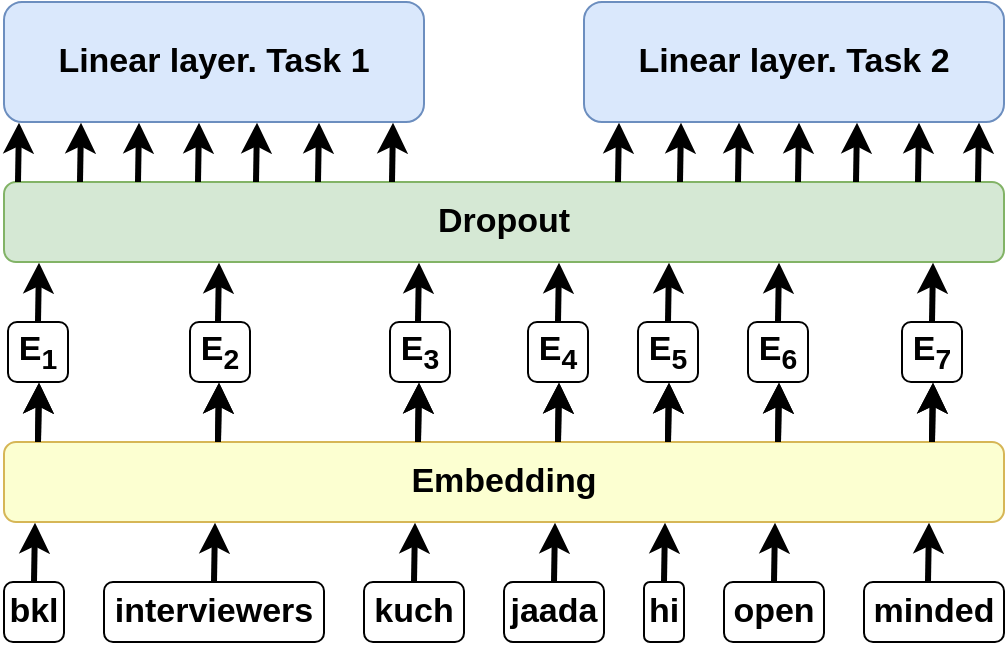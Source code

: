 <mxfile version="12.9.3" type="device"><diagram id="yielR_FpfdMIO3BrA8yl" name="Page-1"><mxGraphModel dx="599" dy="358" grid="1" gridSize="10" guides="1" tooltips="1" connect="1" arrows="1" fold="1" page="1" pageScale="1" pageWidth="850" pageHeight="1100" math="0" shadow="0"><root><mxCell id="0"/><mxCell id="1" parent="0"/><mxCell id="032_ko7PN_CiU_0_jUoL-1" value="&lt;font style=&quot;font-size: 17px;&quot;&gt;&lt;span style=&quot;font-size: 17px;&quot;&gt;bkl&lt;/span&gt;&lt;/font&gt;" style="rounded=1;whiteSpace=wrap;html=1;fontSize=17;fontStyle=1" vertex="1" parent="1"><mxGeometry x="80" y="340" width="30" height="30" as="geometry"/></mxCell><mxCell id="032_ko7PN_CiU_0_jUoL-2" value="interviewers" style="rounded=1;whiteSpace=wrap;html=1;fontSize=17;fontStyle=1" vertex="1" parent="1"><mxGeometry x="130" y="340" width="110" height="30" as="geometry"/></mxCell><mxCell id="032_ko7PN_CiU_0_jUoL-3" value="minded" style="rounded=1;whiteSpace=wrap;html=1;fontSize=17;fontStyle=1" vertex="1" parent="1"><mxGeometry x="510" y="340" width="70" height="30" as="geometry"/></mxCell><mxCell id="032_ko7PN_CiU_0_jUoL-4" value="open" style="rounded=1;whiteSpace=wrap;html=1;fontSize=17;fontStyle=1" vertex="1" parent="1"><mxGeometry x="440" y="340" width="50" height="30" as="geometry"/></mxCell><mxCell id="032_ko7PN_CiU_0_jUoL-5" value="hi" style="rounded=1;whiteSpace=wrap;html=1;fontSize=17;fontStyle=1" vertex="1" parent="1"><mxGeometry x="400" y="340" width="20" height="30" as="geometry"/></mxCell><mxCell id="032_ko7PN_CiU_0_jUoL-6" value="jaada" style="rounded=1;whiteSpace=wrap;html=1;fontSize=17;fontStyle=1" vertex="1" parent="1"><mxGeometry x="330" y="340" width="50" height="30" as="geometry"/></mxCell><mxCell id="032_ko7PN_CiU_0_jUoL-7" value="kuch" style="rounded=1;whiteSpace=wrap;html=1;fontSize=17;fontStyle=1" vertex="1" parent="1"><mxGeometry x="260" y="340" width="50" height="30" as="geometry"/></mxCell><mxCell id="032_ko7PN_CiU_0_jUoL-12" value="&lt;b&gt;Embedding&lt;/b&gt;" style="rounded=1;whiteSpace=wrap;html=1;fontSize=17;fillColor=#FCFFD1;strokeColor=#d6b656;" vertex="1" parent="1"><mxGeometry x="80" y="270" width="500" height="40" as="geometry"/></mxCell><mxCell id="032_ko7PN_CiU_0_jUoL-16" value="" style="endArrow=classic;html=1;fontSize=17;entryX=0.031;entryY=1.008;entryDx=0;entryDy=0;entryPerimeter=0;exitX=0.5;exitY=0;exitDx=0;exitDy=0;strokeWidth=3;" edge="1" parent="1" source="032_ko7PN_CiU_0_jUoL-1" target="032_ko7PN_CiU_0_jUoL-12"><mxGeometry width="50" height="50" relative="1" as="geometry"><mxPoint x="180" y="390" as="sourcePoint"/><mxPoint x="230" y="340" as="targetPoint"/><Array as="points"/></mxGeometry></mxCell><mxCell id="032_ko7PN_CiU_0_jUoL-17" value="" style="endArrow=classic;html=1;fontSize=17;entryX=0.031;entryY=1.008;entryDx=0;entryDy=0;entryPerimeter=0;exitX=0.5;exitY=0;exitDx=0;exitDy=0;strokeWidth=3;" edge="1" parent="1"><mxGeometry width="50" height="50" relative="1" as="geometry"><mxPoint x="185" y="340" as="sourcePoint"/><mxPoint x="185.5" y="310.32" as="targetPoint"/><Array as="points"/></mxGeometry></mxCell><mxCell id="032_ko7PN_CiU_0_jUoL-24" value="" style="endArrow=classic;html=1;fontSize=17;entryX=0.031;entryY=1.008;entryDx=0;entryDy=0;entryPerimeter=0;exitX=0.5;exitY=0;exitDx=0;exitDy=0;strokeWidth=3;" edge="1" parent="1"><mxGeometry width="50" height="50" relative="1" as="geometry"><mxPoint x="285" y="340" as="sourcePoint"/><mxPoint x="285.5" y="310.32" as="targetPoint"/><Array as="points"/></mxGeometry></mxCell><mxCell id="032_ko7PN_CiU_0_jUoL-25" value="" style="endArrow=classic;html=1;fontSize=17;entryX=0.031;entryY=1.008;entryDx=0;entryDy=0;entryPerimeter=0;exitX=0.5;exitY=0;exitDx=0;exitDy=0;strokeWidth=3;" edge="1" parent="1"><mxGeometry width="50" height="50" relative="1" as="geometry"><mxPoint x="355" y="340" as="sourcePoint"/><mxPoint x="355.5" y="310.32" as="targetPoint"/><Array as="points"/></mxGeometry></mxCell><mxCell id="032_ko7PN_CiU_0_jUoL-26" value="" style="endArrow=classic;html=1;fontSize=17;entryX=0.031;entryY=1.008;entryDx=0;entryDy=0;entryPerimeter=0;exitX=0.5;exitY=0;exitDx=0;exitDy=0;strokeWidth=3;" edge="1" parent="1"><mxGeometry width="50" height="50" relative="1" as="geometry"><mxPoint x="410" y="340" as="sourcePoint"/><mxPoint x="410.5" y="310.32" as="targetPoint"/><Array as="points"/></mxGeometry></mxCell><mxCell id="032_ko7PN_CiU_0_jUoL-27" value="" style="endArrow=classic;html=1;fontSize=17;entryX=0.031;entryY=1.008;entryDx=0;entryDy=0;entryPerimeter=0;exitX=0.5;exitY=0;exitDx=0;exitDy=0;strokeWidth=3;" edge="1" parent="1"><mxGeometry width="50" height="50" relative="1" as="geometry"><mxPoint x="465" y="340" as="sourcePoint"/><mxPoint x="465.5" y="310.32" as="targetPoint"/><Array as="points"/></mxGeometry></mxCell><mxCell id="032_ko7PN_CiU_0_jUoL-28" value="" style="endArrow=classic;html=1;fontSize=17;entryX=0.031;entryY=1.008;entryDx=0;entryDy=0;entryPerimeter=0;exitX=0.5;exitY=0;exitDx=0;exitDy=0;strokeWidth=3;" edge="1" parent="1"><mxGeometry width="50" height="50" relative="1" as="geometry"><mxPoint x="542" y="340" as="sourcePoint"/><mxPoint x="542.5" y="310.32" as="targetPoint"/><Array as="points"/></mxGeometry></mxCell><mxCell id="032_ko7PN_CiU_0_jUoL-29" value="" style="endArrow=classic;html=1;fontSize=17;entryX=0.031;entryY=1.008;entryDx=0;entryDy=0;entryPerimeter=0;exitX=0.5;exitY=0;exitDx=0;exitDy=0;strokeWidth=3;" edge="1" parent="1"><mxGeometry width="50" height="50" relative="1" as="geometry"><mxPoint x="97" y="270" as="sourcePoint"/><mxPoint x="97.5" y="240.32" as="targetPoint"/><Array as="points"/></mxGeometry></mxCell><mxCell id="032_ko7PN_CiU_0_jUoL-30" value="" style="endArrow=classic;html=1;fontSize=17;entryX=0.031;entryY=1.008;entryDx=0;entryDy=0;entryPerimeter=0;exitX=0.5;exitY=0;exitDx=0;exitDy=0;strokeWidth=3;" edge="1" parent="1"><mxGeometry width="50" height="50" relative="1" as="geometry"><mxPoint x="187" y="270" as="sourcePoint"/><mxPoint x="187.5" y="240.32" as="targetPoint"/><Array as="points"/></mxGeometry></mxCell><mxCell id="032_ko7PN_CiU_0_jUoL-31" value="" style="endArrow=classic;html=1;fontSize=17;entryX=0.031;entryY=1.008;entryDx=0;entryDy=0;entryPerimeter=0;exitX=0.5;exitY=0;exitDx=0;exitDy=0;strokeWidth=3;" edge="1" parent="1"><mxGeometry width="50" height="50" relative="1" as="geometry"><mxPoint x="287" y="270" as="sourcePoint"/><mxPoint x="287.5" y="240.32" as="targetPoint"/><Array as="points"/></mxGeometry></mxCell><mxCell id="032_ko7PN_CiU_0_jUoL-32" value="" style="endArrow=classic;html=1;fontSize=17;entryX=0.031;entryY=1.008;entryDx=0;entryDy=0;entryPerimeter=0;exitX=0.5;exitY=0;exitDx=0;exitDy=0;strokeWidth=3;" edge="1" parent="1"><mxGeometry width="50" height="50" relative="1" as="geometry"><mxPoint x="357" y="270" as="sourcePoint"/><mxPoint x="357.5" y="240.32" as="targetPoint"/><Array as="points"/></mxGeometry></mxCell><mxCell id="032_ko7PN_CiU_0_jUoL-33" value="" style="endArrow=classic;html=1;fontSize=17;entryX=0.031;entryY=1.008;entryDx=0;entryDy=0;entryPerimeter=0;exitX=0.5;exitY=0;exitDx=0;exitDy=0;strokeWidth=3;" edge="1" parent="1"><mxGeometry width="50" height="50" relative="1" as="geometry"><mxPoint x="412" y="270" as="sourcePoint"/><mxPoint x="412.5" y="240.32" as="targetPoint"/><Array as="points"/></mxGeometry></mxCell><mxCell id="032_ko7PN_CiU_0_jUoL-34" value="" style="endArrow=classic;html=1;fontSize=17;entryX=0.031;entryY=1.008;entryDx=0;entryDy=0;entryPerimeter=0;exitX=0.5;exitY=0;exitDx=0;exitDy=0;strokeWidth=3;" edge="1" parent="1"><mxGeometry width="50" height="50" relative="1" as="geometry"><mxPoint x="467" y="270" as="sourcePoint"/><mxPoint x="467.5" y="240.32" as="targetPoint"/><Array as="points"/></mxGeometry></mxCell><mxCell id="032_ko7PN_CiU_0_jUoL-35" value="" style="endArrow=classic;html=1;fontSize=17;entryX=0.031;entryY=1.008;entryDx=0;entryDy=0;entryPerimeter=0;exitX=0.5;exitY=0;exitDx=0;exitDy=0;strokeWidth=3;" edge="1" parent="1"><mxGeometry width="50" height="50" relative="1" as="geometry"><mxPoint x="544" y="270" as="sourcePoint"/><mxPoint x="544.5" y="240.32" as="targetPoint"/><Array as="points"/></mxGeometry></mxCell><mxCell id="032_ko7PN_CiU_0_jUoL-36" value="E&lt;sub&gt;1&lt;/sub&gt;" style="rounded=1;whiteSpace=wrap;html=1;fontSize=17;fontStyle=1" vertex="1" parent="1"><mxGeometry x="82" y="210" width="30" height="30" as="geometry"/></mxCell><mxCell id="032_ko7PN_CiU_0_jUoL-37" value="E&lt;sub&gt;2&lt;/sub&gt;" style="rounded=1;whiteSpace=wrap;html=1;fontSize=17;fontStyle=1" vertex="1" parent="1"><mxGeometry x="173" y="210" width="30" height="30" as="geometry"/></mxCell><mxCell id="032_ko7PN_CiU_0_jUoL-38" value="E&lt;sub&gt;7&lt;/sub&gt;" style="rounded=1;whiteSpace=wrap;html=1;fontSize=17;fontStyle=1" vertex="1" parent="1"><mxGeometry x="529" y="210" width="30" height="30" as="geometry"/></mxCell><mxCell id="032_ko7PN_CiU_0_jUoL-39" value="E&lt;sub&gt;6&lt;/sub&gt;" style="rounded=1;whiteSpace=wrap;html=1;fontSize=17;fontStyle=1" vertex="1" parent="1"><mxGeometry x="452" y="210" width="30" height="30" as="geometry"/></mxCell><mxCell id="032_ko7PN_CiU_0_jUoL-40" value="E&lt;sub&gt;5&lt;/sub&gt;" style="rounded=1;whiteSpace=wrap;html=1;fontSize=17;fontStyle=1" vertex="1" parent="1"><mxGeometry x="397" y="210" width="30" height="30" as="geometry"/></mxCell><mxCell id="032_ko7PN_CiU_0_jUoL-41" value="E&lt;sub&gt;4&lt;/sub&gt;" style="rounded=1;whiteSpace=wrap;html=1;fontSize=17;fontStyle=1" vertex="1" parent="1"><mxGeometry x="342" y="210" width="30" height="30" as="geometry"/></mxCell><mxCell id="032_ko7PN_CiU_0_jUoL-42" value="E&lt;sub&gt;3&lt;/sub&gt;" style="rounded=1;whiteSpace=wrap;html=1;fontSize=17;fontStyle=1" vertex="1" parent="1"><mxGeometry x="273" y="210" width="30" height="30" as="geometry"/></mxCell><mxCell id="032_ko7PN_CiU_0_jUoL-44" value="Linear layer. Task 1" style="rounded=1;whiteSpace=wrap;html=1;fillColor=#dae8fc;fontSize=17;strokeColor=#6c8ebf;fontStyle=1" vertex="1" parent="1"><mxGeometry x="80" y="50" width="210" height="60" as="geometry"/></mxCell><mxCell id="032_ko7PN_CiU_0_jUoL-45" value="&lt;b&gt;Linear layer. Task 2&lt;br&gt;&lt;/b&gt;" style="rounded=1;whiteSpace=wrap;html=1;fillColor=#dae8fc;fontSize=17;strokeColor=#6c8ebf;" vertex="1" parent="1"><mxGeometry x="370" y="50" width="210" height="60" as="geometry"/></mxCell><mxCell id="032_ko7PN_CiU_0_jUoL-55" value="&lt;b&gt;Dropout&lt;/b&gt;" style="rounded=1;whiteSpace=wrap;html=1;fontSize=17;fillColor=#d5e8d4;strokeColor=#82b366;" vertex="1" parent="1"><mxGeometry x="80" y="140" width="500" height="40" as="geometry"/></mxCell><mxCell id="032_ko7PN_CiU_0_jUoL-57" value="" style="endArrow=classic;html=1;fontSize=17;entryX=0.031;entryY=1.008;entryDx=0;entryDy=0;entryPerimeter=0;exitX=0.5;exitY=0;exitDx=0;exitDy=0;strokeWidth=3;" edge="1" parent="1"><mxGeometry width="50" height="50" relative="1" as="geometry"><mxPoint x="97" y="270" as="sourcePoint"/><mxPoint x="97.5" y="240.32" as="targetPoint"/><Array as="points"/></mxGeometry></mxCell><mxCell id="032_ko7PN_CiU_0_jUoL-58" value="" style="endArrow=classic;html=1;fontSize=17;entryX=0.031;entryY=1.008;entryDx=0;entryDy=0;entryPerimeter=0;exitX=0.5;exitY=0;exitDx=0;exitDy=0;strokeWidth=3;" edge="1" parent="1"><mxGeometry width="50" height="50" relative="1" as="geometry"><mxPoint x="187" y="270" as="sourcePoint"/><mxPoint x="187.5" y="240.32" as="targetPoint"/><Array as="points"/></mxGeometry></mxCell><mxCell id="032_ko7PN_CiU_0_jUoL-59" value="" style="endArrow=classic;html=1;fontSize=17;entryX=0.031;entryY=1.008;entryDx=0;entryDy=0;entryPerimeter=0;exitX=0.5;exitY=0;exitDx=0;exitDy=0;strokeWidth=3;" edge="1" parent="1"><mxGeometry width="50" height="50" relative="1" as="geometry"><mxPoint x="287.0" y="270" as="sourcePoint"/><mxPoint x="287.5" y="240.32" as="targetPoint"/><Array as="points"/></mxGeometry></mxCell><mxCell id="032_ko7PN_CiU_0_jUoL-60" value="" style="endArrow=classic;html=1;fontSize=17;entryX=0.031;entryY=1.008;entryDx=0;entryDy=0;entryPerimeter=0;exitX=0.5;exitY=0;exitDx=0;exitDy=0;strokeWidth=3;" edge="1" parent="1"><mxGeometry width="50" height="50" relative="1" as="geometry"><mxPoint x="357.0" y="270" as="sourcePoint"/><mxPoint x="357.5" y="240.32" as="targetPoint"/><Array as="points"/></mxGeometry></mxCell><mxCell id="032_ko7PN_CiU_0_jUoL-61" value="" style="endArrow=classic;html=1;fontSize=17;entryX=0.031;entryY=1.008;entryDx=0;entryDy=0;entryPerimeter=0;exitX=0.5;exitY=0;exitDx=0;exitDy=0;strokeWidth=3;" edge="1" parent="1"><mxGeometry width="50" height="50" relative="1" as="geometry"><mxPoint x="412.0" y="270" as="sourcePoint"/><mxPoint x="412.5" y="240.32" as="targetPoint"/><Array as="points"/></mxGeometry></mxCell><mxCell id="032_ko7PN_CiU_0_jUoL-62" value="" style="endArrow=classic;html=1;fontSize=17;entryX=0.031;entryY=1.008;entryDx=0;entryDy=0;entryPerimeter=0;exitX=0.5;exitY=0;exitDx=0;exitDy=0;strokeWidth=3;" edge="1" parent="1"><mxGeometry width="50" height="50" relative="1" as="geometry"><mxPoint x="467" y="270" as="sourcePoint"/><mxPoint x="467.5" y="240.32" as="targetPoint"/><Array as="points"/></mxGeometry></mxCell><mxCell id="032_ko7PN_CiU_0_jUoL-63" value="" style="endArrow=classic;html=1;fontSize=17;entryX=0.031;entryY=1.008;entryDx=0;entryDy=0;entryPerimeter=0;exitX=0.5;exitY=0;exitDx=0;exitDy=0;strokeWidth=3;" edge="1" parent="1"><mxGeometry width="50" height="50" relative="1" as="geometry"><mxPoint x="544" y="270" as="sourcePoint"/><mxPoint x="544.5" y="240.32" as="targetPoint"/><Array as="points"/></mxGeometry></mxCell><mxCell id="032_ko7PN_CiU_0_jUoL-64" value="" style="endArrow=classic;html=1;fontSize=17;entryX=0.031;entryY=1.008;entryDx=0;entryDy=0;entryPerimeter=0;exitX=0.5;exitY=0;exitDx=0;exitDy=0;strokeWidth=3;" edge="1" parent="1"><mxGeometry width="50" height="50" relative="1" as="geometry"><mxPoint x="97" y="210" as="sourcePoint"/><mxPoint x="97.5" y="180.32" as="targetPoint"/><Array as="points"/></mxGeometry></mxCell><mxCell id="032_ko7PN_CiU_0_jUoL-65" value="" style="endArrow=classic;html=1;fontSize=17;entryX=0.031;entryY=1.008;entryDx=0;entryDy=0;entryPerimeter=0;exitX=0.5;exitY=0;exitDx=0;exitDy=0;strokeWidth=3;" edge="1" parent="1"><mxGeometry width="50" height="50" relative="1" as="geometry"><mxPoint x="187" y="210" as="sourcePoint"/><mxPoint x="187.5" y="180.32" as="targetPoint"/><Array as="points"/></mxGeometry></mxCell><mxCell id="032_ko7PN_CiU_0_jUoL-66" value="" style="endArrow=classic;html=1;fontSize=17;entryX=0.031;entryY=1.008;entryDx=0;entryDy=0;entryPerimeter=0;exitX=0.5;exitY=0;exitDx=0;exitDy=0;strokeWidth=3;" edge="1" parent="1"><mxGeometry width="50" height="50" relative="1" as="geometry"><mxPoint x="287.0" y="210" as="sourcePoint"/><mxPoint x="287.5" y="180.32" as="targetPoint"/><Array as="points"/></mxGeometry></mxCell><mxCell id="032_ko7PN_CiU_0_jUoL-67" value="" style="endArrow=classic;html=1;fontSize=17;entryX=0.031;entryY=1.008;entryDx=0;entryDy=0;entryPerimeter=0;exitX=0.5;exitY=0;exitDx=0;exitDy=0;strokeWidth=3;" edge="1" parent="1"><mxGeometry width="50" height="50" relative="1" as="geometry"><mxPoint x="357.0" y="210" as="sourcePoint"/><mxPoint x="357.5" y="180.32" as="targetPoint"/><Array as="points"/></mxGeometry></mxCell><mxCell id="032_ko7PN_CiU_0_jUoL-68" value="" style="endArrow=classic;html=1;fontSize=17;entryX=0.031;entryY=1.008;entryDx=0;entryDy=0;entryPerimeter=0;exitX=0.5;exitY=0;exitDx=0;exitDy=0;strokeWidth=3;" edge="1" parent="1"><mxGeometry width="50" height="50" relative="1" as="geometry"><mxPoint x="412.0" y="210" as="sourcePoint"/><mxPoint x="412.5" y="180.32" as="targetPoint"/><Array as="points"/></mxGeometry></mxCell><mxCell id="032_ko7PN_CiU_0_jUoL-69" value="" style="endArrow=classic;html=1;fontSize=17;entryX=0.031;entryY=1.008;entryDx=0;entryDy=0;entryPerimeter=0;exitX=0.5;exitY=0;exitDx=0;exitDy=0;strokeWidth=3;" edge="1" parent="1"><mxGeometry width="50" height="50" relative="1" as="geometry"><mxPoint x="467" y="210" as="sourcePoint"/><mxPoint x="467.5" y="180.32" as="targetPoint"/><Array as="points"/></mxGeometry></mxCell><mxCell id="032_ko7PN_CiU_0_jUoL-70" value="" style="endArrow=classic;html=1;fontSize=17;entryX=0.031;entryY=1.008;entryDx=0;entryDy=0;entryPerimeter=0;exitX=0.5;exitY=0;exitDx=0;exitDy=0;strokeWidth=3;" edge="1" parent="1"><mxGeometry width="50" height="50" relative="1" as="geometry"><mxPoint x="544" y="210" as="sourcePoint"/><mxPoint x="544.5" y="180.32" as="targetPoint"/><Array as="points"/></mxGeometry></mxCell><mxCell id="032_ko7PN_CiU_0_jUoL-72" value="" style="endArrow=classic;html=1;fontSize=17;entryX=0.031;entryY=1.008;entryDx=0;entryDy=0;entryPerimeter=0;exitX=0.5;exitY=0;exitDx=0;exitDy=0;strokeWidth=3;" edge="1" parent="1"><mxGeometry width="50" height="50" relative="1" as="geometry"><mxPoint x="87" y="140" as="sourcePoint"/><mxPoint x="87.5" y="110.32" as="targetPoint"/><Array as="points"/></mxGeometry></mxCell><mxCell id="032_ko7PN_CiU_0_jUoL-73" value="" style="endArrow=classic;html=1;fontSize=17;entryX=0.031;entryY=1.008;entryDx=0;entryDy=0;entryPerimeter=0;exitX=0.5;exitY=0;exitDx=0;exitDy=0;strokeWidth=3;" edge="1" parent="1"><mxGeometry width="50" height="50" relative="1" as="geometry"><mxPoint x="118" y="140" as="sourcePoint"/><mxPoint x="118.5" y="110.32" as="targetPoint"/><Array as="points"/></mxGeometry></mxCell><mxCell id="032_ko7PN_CiU_0_jUoL-74" value="" style="endArrow=classic;html=1;fontSize=17;entryX=0.031;entryY=1.008;entryDx=0;entryDy=0;entryPerimeter=0;exitX=0.5;exitY=0;exitDx=0;exitDy=0;strokeWidth=3;" edge="1" parent="1"><mxGeometry width="50" height="50" relative="1" as="geometry"><mxPoint x="147.0" y="140" as="sourcePoint"/><mxPoint x="147.5" y="110.32" as="targetPoint"/><Array as="points"/></mxGeometry></mxCell><mxCell id="032_ko7PN_CiU_0_jUoL-75" value="" style="endArrow=classic;html=1;fontSize=17;entryX=0.031;entryY=1.008;entryDx=0;entryDy=0;entryPerimeter=0;exitX=0.5;exitY=0;exitDx=0;exitDy=0;strokeWidth=3;" edge="1" parent="1"><mxGeometry width="50" height="50" relative="1" as="geometry"><mxPoint x="177.0" y="140" as="sourcePoint"/><mxPoint x="177.5" y="110.32" as="targetPoint"/><Array as="points"/></mxGeometry></mxCell><mxCell id="032_ko7PN_CiU_0_jUoL-76" value="" style="endArrow=classic;html=1;fontSize=17;entryX=0.031;entryY=1.008;entryDx=0;entryDy=0;entryPerimeter=0;exitX=0.5;exitY=0;exitDx=0;exitDy=0;strokeWidth=3;" edge="1" parent="1"><mxGeometry width="50" height="50" relative="1" as="geometry"><mxPoint x="206.0" y="140" as="sourcePoint"/><mxPoint x="206.5" y="110.32" as="targetPoint"/><Array as="points"/></mxGeometry></mxCell><mxCell id="032_ko7PN_CiU_0_jUoL-77" value="" style="endArrow=classic;html=1;fontSize=17;entryX=0.031;entryY=1.008;entryDx=0;entryDy=0;entryPerimeter=0;exitX=0.5;exitY=0;exitDx=0;exitDy=0;strokeWidth=3;" edge="1" parent="1"><mxGeometry width="50" height="50" relative="1" as="geometry"><mxPoint x="237" y="140" as="sourcePoint"/><mxPoint x="237.5" y="110.32" as="targetPoint"/><Array as="points"/></mxGeometry></mxCell><mxCell id="032_ko7PN_CiU_0_jUoL-78" value="" style="endArrow=classic;html=1;fontSize=17;entryX=0.031;entryY=1.008;entryDx=0;entryDy=0;entryPerimeter=0;exitX=0.5;exitY=0;exitDx=0;exitDy=0;strokeWidth=3;" edge="1" parent="1"><mxGeometry width="50" height="50" relative="1" as="geometry"><mxPoint x="274" y="140" as="sourcePoint"/><mxPoint x="274.5" y="110.32" as="targetPoint"/><Array as="points"/></mxGeometry></mxCell><mxCell id="032_ko7PN_CiU_0_jUoL-79" value="" style="endArrow=classic;html=1;fontSize=17;entryX=0.031;entryY=1.008;entryDx=0;entryDy=0;entryPerimeter=0;exitX=0.5;exitY=0;exitDx=0;exitDy=0;strokeWidth=3;" edge="1" parent="1"><mxGeometry width="50" height="50" relative="1" as="geometry"><mxPoint x="387" y="140.0" as="sourcePoint"/><mxPoint x="387.5" y="110.32" as="targetPoint"/><Array as="points"/></mxGeometry></mxCell><mxCell id="032_ko7PN_CiU_0_jUoL-80" value="" style="endArrow=classic;html=1;fontSize=17;entryX=0.031;entryY=1.008;entryDx=0;entryDy=0;entryPerimeter=0;exitX=0.5;exitY=0;exitDx=0;exitDy=0;strokeWidth=3;" edge="1" parent="1"><mxGeometry width="50" height="50" relative="1" as="geometry"><mxPoint x="418.0" y="140.0" as="sourcePoint"/><mxPoint x="418.5" y="110.32" as="targetPoint"/><Array as="points"/></mxGeometry></mxCell><mxCell id="032_ko7PN_CiU_0_jUoL-81" value="" style="endArrow=classic;html=1;fontSize=17;entryX=0.031;entryY=1.008;entryDx=0;entryDy=0;entryPerimeter=0;exitX=0.5;exitY=0;exitDx=0;exitDy=0;strokeWidth=3;" edge="1" parent="1"><mxGeometry width="50" height="50" relative="1" as="geometry"><mxPoint x="447" y="140.0" as="sourcePoint"/><mxPoint x="447.5" y="110.32" as="targetPoint"/><Array as="points"/></mxGeometry></mxCell><mxCell id="032_ko7PN_CiU_0_jUoL-82" value="" style="endArrow=classic;html=1;fontSize=17;entryX=0.031;entryY=1.008;entryDx=0;entryDy=0;entryPerimeter=0;exitX=0.5;exitY=0;exitDx=0;exitDy=0;strokeWidth=3;" edge="1" parent="1"><mxGeometry width="50" height="50" relative="1" as="geometry"><mxPoint x="477" y="140.0" as="sourcePoint"/><mxPoint x="477.5" y="110.32" as="targetPoint"/><Array as="points"/></mxGeometry></mxCell><mxCell id="032_ko7PN_CiU_0_jUoL-83" value="" style="endArrow=classic;html=1;fontSize=17;entryX=0.031;entryY=1.008;entryDx=0;entryDy=0;entryPerimeter=0;exitX=0.5;exitY=0;exitDx=0;exitDy=0;strokeWidth=3;" edge="1" parent="1"><mxGeometry width="50" height="50" relative="1" as="geometry"><mxPoint x="506.0" y="140.0" as="sourcePoint"/><mxPoint x="506.5" y="110.32" as="targetPoint"/><Array as="points"/></mxGeometry></mxCell><mxCell id="032_ko7PN_CiU_0_jUoL-84" value="" style="endArrow=classic;html=1;fontSize=17;entryX=0.031;entryY=1.008;entryDx=0;entryDy=0;entryPerimeter=0;exitX=0.5;exitY=0;exitDx=0;exitDy=0;strokeWidth=3;" edge="1" parent="1"><mxGeometry width="50" height="50" relative="1" as="geometry"><mxPoint x="537.0" y="140.0" as="sourcePoint"/><mxPoint x="537.5" y="110.32" as="targetPoint"/><Array as="points"/></mxGeometry></mxCell><mxCell id="032_ko7PN_CiU_0_jUoL-85" value="" style="endArrow=classic;html=1;fontSize=17;entryX=0.031;entryY=1.008;entryDx=0;entryDy=0;entryPerimeter=0;exitX=0.5;exitY=0;exitDx=0;exitDy=0;strokeWidth=3;" edge="1" parent="1"><mxGeometry width="50" height="50" relative="1" as="geometry"><mxPoint x="567" y="140.0" as="sourcePoint"/><mxPoint x="567.5" y="110.32" as="targetPoint"/><Array as="points"/></mxGeometry></mxCell></root></mxGraphModel></diagram></mxfile>